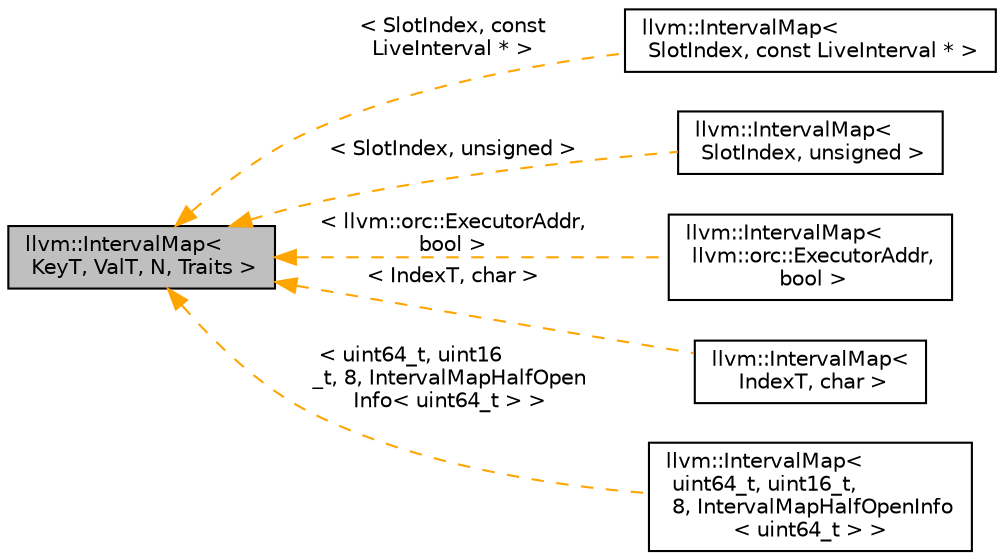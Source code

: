 digraph "llvm::IntervalMap&lt; KeyT, ValT, N, Traits &gt;"
{
 // LATEX_PDF_SIZE
  bgcolor="transparent";
  edge [fontname="Helvetica",fontsize="10",labelfontname="Helvetica",labelfontsize="10"];
  node [fontname="Helvetica",fontsize="10",shape=record];
  rankdir="LR";
  Node1 [label="llvm::IntervalMap\<\l KeyT, ValT, N, Traits \>",height=0.2,width=0.4,color="black", fillcolor="grey75", style="filled", fontcolor="black",tooltip=" "];
  Node1 -> Node2 [dir="back",color="orange",fontsize="10",style="dashed",label=" \< SlotIndex, const\l LiveInterval * \>" ,fontname="Helvetica"];
  Node2 [label="llvm::IntervalMap\<\l SlotIndex, const LiveInterval * \>",height=0.2,width=0.4,color="black",URL="$classllvm_1_1IntervalMap.html",tooltip=" "];
  Node1 -> Node3 [dir="back",color="orange",fontsize="10",style="dashed",label=" \< SlotIndex, unsigned \>" ,fontname="Helvetica"];
  Node3 [label="llvm::IntervalMap\<\l SlotIndex, unsigned \>",height=0.2,width=0.4,color="black",URL="$classllvm_1_1IntervalMap.html",tooltip=" "];
  Node1 -> Node4 [dir="back",color="orange",fontsize="10",style="dashed",label=" \< llvm::orc::ExecutorAddr,\l bool \>" ,fontname="Helvetica"];
  Node4 [label="llvm::IntervalMap\<\l llvm::orc::ExecutorAddr,\l bool \>",height=0.2,width=0.4,color="black",URL="$classllvm_1_1IntervalMap.html",tooltip=" "];
  Node1 -> Node5 [dir="back",color="orange",fontsize="10",style="dashed",label=" \< IndexT, char \>" ,fontname="Helvetica"];
  Node5 [label="llvm::IntervalMap\<\l IndexT, char \>",height=0.2,width=0.4,color="black",URL="$classllvm_1_1IntervalMap.html",tooltip=" "];
  Node1 -> Node6 [dir="back",color="orange",fontsize="10",style="dashed",label=" \< uint64_t, uint16\l_t, 8, IntervalMapHalfOpen\lInfo\< uint64_t \> \>" ,fontname="Helvetica"];
  Node6 [label="llvm::IntervalMap\<\l uint64_t, uint16_t,\l 8, IntervalMapHalfOpenInfo\l\< uint64_t \> \>",height=0.2,width=0.4,color="black",URL="$classllvm_1_1IntervalMap.html",tooltip=" "];
}
